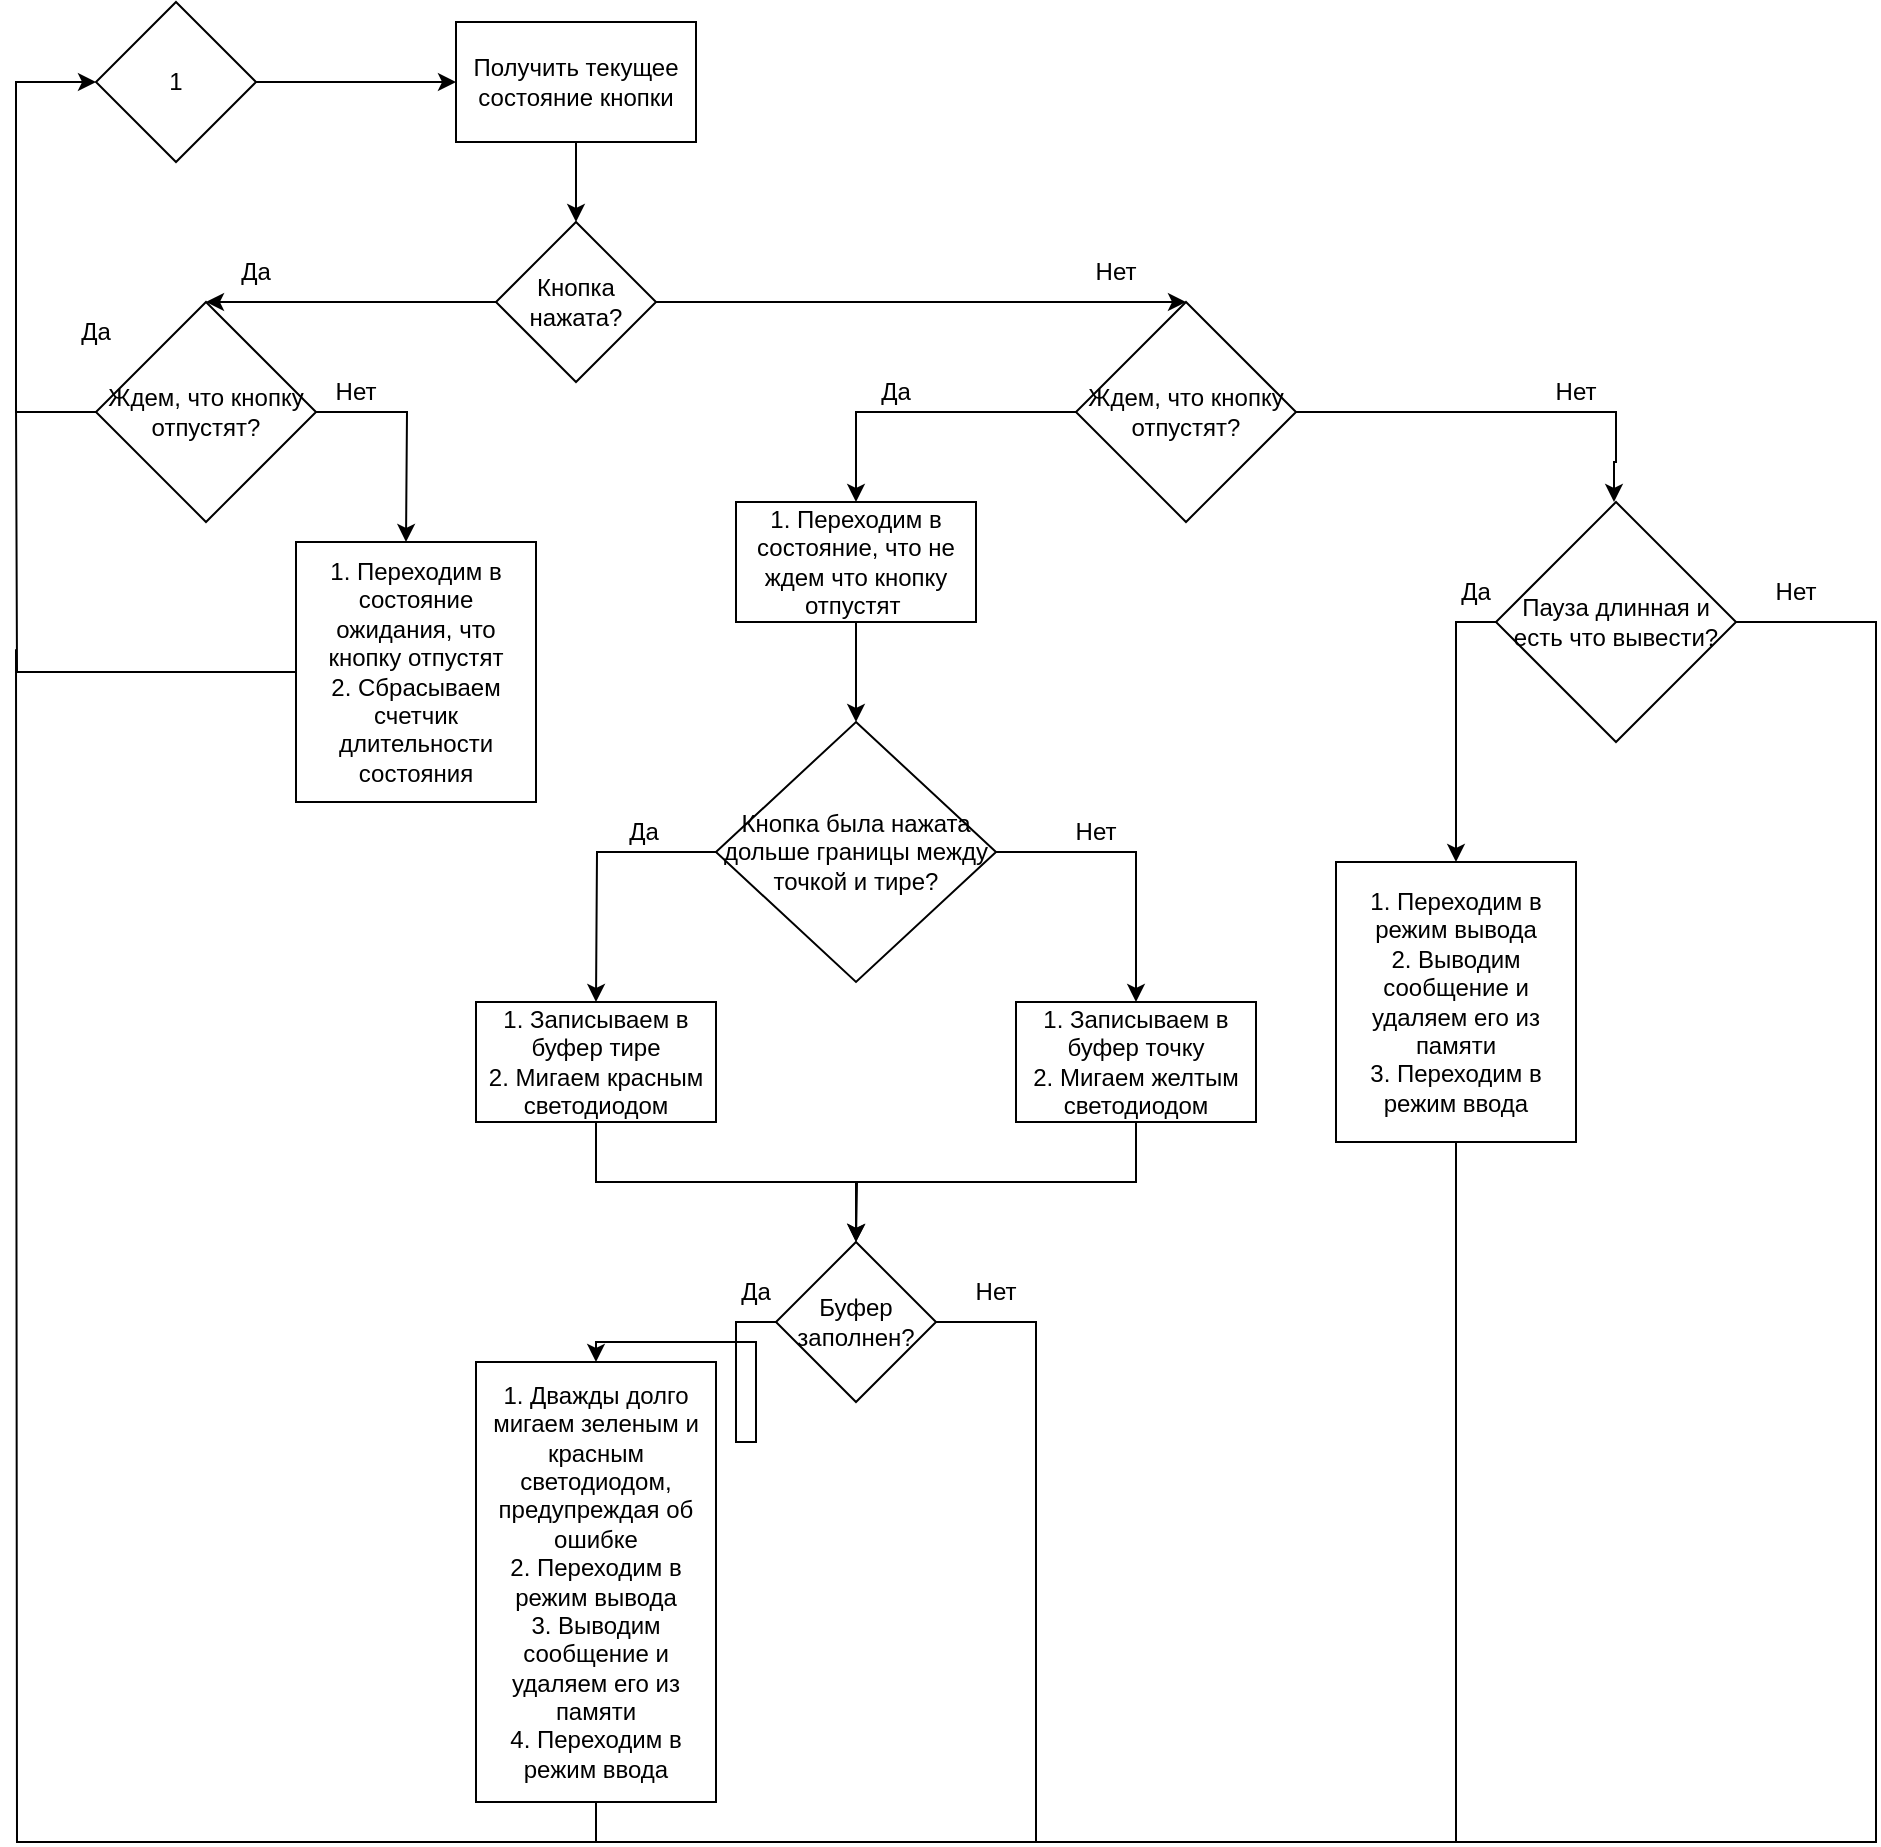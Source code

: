 <mxfile version="22.0.4" type="device">
  <diagram id="1YZkVDQkq2lsI2-UdFle" name="Страница — 1">
    <mxGraphModel dx="840" dy="434" grid="1" gridSize="10" guides="1" tooltips="1" connect="1" arrows="1" fold="1" page="1" pageScale="1" pageWidth="827" pageHeight="1169" math="0" shadow="0">
      <root>
        <mxCell id="0" />
        <mxCell id="1" parent="0" />
        <mxCell id="vsbV7NBmptpupJyhPPDP-6" value="" style="edgeStyle=orthogonalEdgeStyle;rounded=0;orthogonalLoop=1;jettySize=auto;html=1;" edge="1" parent="1" source="vsbV7NBmptpupJyhPPDP-4" target="vsbV7NBmptpupJyhPPDP-5">
          <mxGeometry relative="1" as="geometry" />
        </mxCell>
        <mxCell id="vsbV7NBmptpupJyhPPDP-4" value="1" style="rhombus;whiteSpace=wrap;html=1;" vertex="1" parent="1">
          <mxGeometry x="140" y="70" width="80" height="80" as="geometry" />
        </mxCell>
        <mxCell id="vsbV7NBmptpupJyhPPDP-8" value="" style="edgeStyle=orthogonalEdgeStyle;rounded=0;orthogonalLoop=1;jettySize=auto;html=1;" edge="1" parent="1" source="vsbV7NBmptpupJyhPPDP-5" target="vsbV7NBmptpupJyhPPDP-7">
          <mxGeometry relative="1" as="geometry" />
        </mxCell>
        <mxCell id="vsbV7NBmptpupJyhPPDP-5" value="Получить текущее состояние кнопки" style="rounded=0;whiteSpace=wrap;html=1;" vertex="1" parent="1">
          <mxGeometry x="320" y="80" width="120" height="60" as="geometry" />
        </mxCell>
        <mxCell id="vsbV7NBmptpupJyhPPDP-11" value="" style="edgeStyle=orthogonalEdgeStyle;rounded=0;orthogonalLoop=1;jettySize=auto;html=1;entryX=0.5;entryY=0;entryDx=0;entryDy=0;" edge="1" parent="1" source="vsbV7NBmptpupJyhPPDP-7" target="vsbV7NBmptpupJyhPPDP-9">
          <mxGeometry relative="1" as="geometry">
            <mxPoint x="500" y="240" as="targetPoint" />
            <Array as="points">
              <mxPoint x="540" y="220" />
              <mxPoint x="540" y="220" />
            </Array>
          </mxGeometry>
        </mxCell>
        <mxCell id="vsbV7NBmptpupJyhPPDP-13" value="" style="edgeStyle=orthogonalEdgeStyle;rounded=0;orthogonalLoop=1;jettySize=auto;html=1;entryX=0.5;entryY=0;entryDx=0;entryDy=0;" edge="1" parent="1" source="vsbV7NBmptpupJyhPPDP-7" target="vsbV7NBmptpupJyhPPDP-12">
          <mxGeometry relative="1" as="geometry">
            <Array as="points">
              <mxPoint x="240" y="220" />
              <mxPoint x="240" y="220" />
            </Array>
          </mxGeometry>
        </mxCell>
        <mxCell id="vsbV7NBmptpupJyhPPDP-7" value="Кнопка нажата?" style="rhombus;whiteSpace=wrap;html=1;rounded=0;" vertex="1" parent="1">
          <mxGeometry x="340" y="180" width="80" height="80" as="geometry" />
        </mxCell>
        <mxCell id="vsbV7NBmptpupJyhPPDP-30" value="" style="edgeStyle=orthogonalEdgeStyle;rounded=0;orthogonalLoop=1;jettySize=auto;html=1;" edge="1" parent="1" source="vsbV7NBmptpupJyhPPDP-9">
          <mxGeometry relative="1" as="geometry">
            <mxPoint x="899" y="320" as="targetPoint" />
            <Array as="points">
              <mxPoint x="900" y="275" />
              <mxPoint x="900" y="300" />
              <mxPoint x="899" y="300" />
            </Array>
          </mxGeometry>
        </mxCell>
        <mxCell id="vsbV7NBmptpupJyhPPDP-33" value="" style="edgeStyle=orthogonalEdgeStyle;rounded=0;orthogonalLoop=1;jettySize=auto;html=1;entryX=0.5;entryY=0;entryDx=0;entryDy=0;" edge="1" parent="1" source="vsbV7NBmptpupJyhPPDP-9" target="vsbV7NBmptpupJyhPPDP-32">
          <mxGeometry relative="1" as="geometry" />
        </mxCell>
        <mxCell id="vsbV7NBmptpupJyhPPDP-9" value="Ждем, что кнопку отпустят?" style="rhombus;whiteSpace=wrap;html=1;" vertex="1" parent="1">
          <mxGeometry x="630" y="220" width="110" height="110" as="geometry" />
        </mxCell>
        <mxCell id="vsbV7NBmptpupJyhPPDP-17" value="" style="edgeStyle=orthogonalEdgeStyle;rounded=0;orthogonalLoop=1;jettySize=auto;html=1;entryX=0;entryY=0.5;entryDx=0;entryDy=0;exitX=0;exitY=0.5;exitDx=0;exitDy=0;" edge="1" parent="1" source="vsbV7NBmptpupJyhPPDP-12" target="vsbV7NBmptpupJyhPPDP-4">
          <mxGeometry relative="1" as="geometry">
            <mxPoint x="45" y="275" as="targetPoint" />
            <Array as="points">
              <mxPoint x="100" y="275" />
              <mxPoint x="100" y="110" />
            </Array>
          </mxGeometry>
        </mxCell>
        <mxCell id="vsbV7NBmptpupJyhPPDP-24" value="" style="edgeStyle=orthogonalEdgeStyle;rounded=0;orthogonalLoop=1;jettySize=auto;html=1;" edge="1" parent="1" source="vsbV7NBmptpupJyhPPDP-12">
          <mxGeometry relative="1" as="geometry">
            <mxPoint x="295" y="340" as="targetPoint" />
          </mxGeometry>
        </mxCell>
        <mxCell id="vsbV7NBmptpupJyhPPDP-12" value="Ждем, что кнопку отпустят?" style="rhombus;whiteSpace=wrap;html=1;" vertex="1" parent="1">
          <mxGeometry x="140" y="220" width="110" height="110" as="geometry" />
        </mxCell>
        <mxCell id="vsbV7NBmptpupJyhPPDP-14" value="Да" style="text;html=1;strokeColor=none;fillColor=none;align=center;verticalAlign=middle;whiteSpace=wrap;rounded=0;" vertex="1" parent="1">
          <mxGeometry x="190" y="190" width="60" height="30" as="geometry" />
        </mxCell>
        <mxCell id="vsbV7NBmptpupJyhPPDP-15" value="Нет" style="text;html=1;strokeColor=none;fillColor=none;align=center;verticalAlign=middle;whiteSpace=wrap;rounded=0;" vertex="1" parent="1">
          <mxGeometry x="620" y="190" width="60" height="30" as="geometry" />
        </mxCell>
        <mxCell id="vsbV7NBmptpupJyhPPDP-18" value="Да" style="text;html=1;strokeColor=none;fillColor=none;align=center;verticalAlign=middle;whiteSpace=wrap;rounded=0;" vertex="1" parent="1">
          <mxGeometry x="110" y="220" width="60" height="30" as="geometry" />
        </mxCell>
        <mxCell id="vsbV7NBmptpupJyhPPDP-28" value="" style="edgeStyle=orthogonalEdgeStyle;rounded=0;orthogonalLoop=1;jettySize=auto;html=1;endArrow=none;endFill=0;" edge="1" parent="1" source="vsbV7NBmptpupJyhPPDP-20">
          <mxGeometry relative="1" as="geometry">
            <mxPoint x="100" y="270" as="targetPoint" />
          </mxGeometry>
        </mxCell>
        <mxCell id="vsbV7NBmptpupJyhPPDP-20" value="1. Переходим в состояние ожидания, что кнопку отпустят&lt;br&gt;2. Сбрасываем счетчик длительности состояния" style="rounded=0;whiteSpace=wrap;html=1;" vertex="1" parent="1">
          <mxGeometry x="240" y="340" width="120" height="130" as="geometry" />
        </mxCell>
        <mxCell id="vsbV7NBmptpupJyhPPDP-25" value="Нет" style="text;html=1;strokeColor=none;fillColor=none;align=center;verticalAlign=middle;whiteSpace=wrap;rounded=0;" vertex="1" parent="1">
          <mxGeometry x="240" y="250" width="60" height="30" as="geometry" />
        </mxCell>
        <mxCell id="vsbV7NBmptpupJyhPPDP-41" value="" style="edgeStyle=orthogonalEdgeStyle;rounded=0;orthogonalLoop=1;jettySize=auto;html=1;" edge="1" parent="1" source="vsbV7NBmptpupJyhPPDP-32" target="vsbV7NBmptpupJyhPPDP-40">
          <mxGeometry relative="1" as="geometry" />
        </mxCell>
        <mxCell id="vsbV7NBmptpupJyhPPDP-32" value="1. Переходим в состояние, что не ждем что кнопку отпустят&amp;nbsp;" style="whiteSpace=wrap;html=1;" vertex="1" parent="1">
          <mxGeometry x="460" y="320" width="120" height="60" as="geometry" />
        </mxCell>
        <mxCell id="vsbV7NBmptpupJyhPPDP-34" value="Да" style="text;html=1;strokeColor=none;fillColor=none;align=center;verticalAlign=middle;whiteSpace=wrap;rounded=0;" vertex="1" parent="1">
          <mxGeometry x="510" y="250" width="60" height="30" as="geometry" />
        </mxCell>
        <mxCell id="vsbV7NBmptpupJyhPPDP-35" value="Нет" style="text;html=1;strokeColor=none;fillColor=none;align=center;verticalAlign=middle;whiteSpace=wrap;rounded=0;" vertex="1" parent="1">
          <mxGeometry x="850" y="250" width="60" height="30" as="geometry" />
        </mxCell>
        <mxCell id="vsbV7NBmptpupJyhPPDP-38" value="" style="edgeStyle=orthogonalEdgeStyle;rounded=0;orthogonalLoop=1;jettySize=auto;html=1;exitX=0;exitY=0.5;exitDx=0;exitDy=0;" edge="1" parent="1" source="vsbV7NBmptpupJyhPPDP-36" target="vsbV7NBmptpupJyhPPDP-37">
          <mxGeometry relative="1" as="geometry">
            <mxPoint x="820" y="380" as="sourcePoint" />
          </mxGeometry>
        </mxCell>
        <mxCell id="vsbV7NBmptpupJyhPPDP-59" value="" style="edgeStyle=orthogonalEdgeStyle;rounded=0;orthogonalLoop=1;jettySize=auto;html=1;endArrow=none;endFill=0;" edge="1" parent="1" source="vsbV7NBmptpupJyhPPDP-36">
          <mxGeometry relative="1" as="geometry">
            <mxPoint x="820" y="990" as="targetPoint" />
            <Array as="points">
              <mxPoint x="1030" y="380" />
              <mxPoint x="1030" y="990" />
            </Array>
          </mxGeometry>
        </mxCell>
        <mxCell id="vsbV7NBmptpupJyhPPDP-36" value="Пауза длинная и есть что вывести?" style="rhombus;whiteSpace=wrap;html=1;" vertex="1" parent="1">
          <mxGeometry x="840" y="320" width="120" height="120" as="geometry" />
        </mxCell>
        <mxCell id="vsbV7NBmptpupJyhPPDP-66" value="" style="edgeStyle=orthogonalEdgeStyle;rounded=0;orthogonalLoop=1;jettySize=auto;html=1;endArrow=none;endFill=0;" edge="1" parent="1" source="vsbV7NBmptpupJyhPPDP-37">
          <mxGeometry relative="1" as="geometry">
            <mxPoint x="610" y="990" as="targetPoint" />
            <Array as="points">
              <mxPoint x="820" y="990" />
            </Array>
          </mxGeometry>
        </mxCell>
        <mxCell id="vsbV7NBmptpupJyhPPDP-37" value="1. Переходим в режим вывода&lt;br&gt;2. Выводим сообщение и удаляем его из памяти&lt;br&gt;3. Переходим в режим ввода" style="whiteSpace=wrap;html=1;" vertex="1" parent="1">
          <mxGeometry x="760" y="500" width="120" height="140" as="geometry" />
        </mxCell>
        <mxCell id="vsbV7NBmptpupJyhPPDP-39" value="Да" style="text;html=1;strokeColor=none;fillColor=none;align=center;verticalAlign=middle;whiteSpace=wrap;rounded=0;" vertex="1" parent="1">
          <mxGeometry x="800" y="350" width="60" height="30" as="geometry" />
        </mxCell>
        <mxCell id="vsbV7NBmptpupJyhPPDP-42" value="" style="edgeStyle=orthogonalEdgeStyle;rounded=0;orthogonalLoop=1;jettySize=auto;html=1;" edge="1" parent="1" source="vsbV7NBmptpupJyhPPDP-40">
          <mxGeometry relative="1" as="geometry">
            <mxPoint x="390" y="570" as="targetPoint" />
          </mxGeometry>
        </mxCell>
        <mxCell id="vsbV7NBmptpupJyhPPDP-47" value="" style="edgeStyle=orthogonalEdgeStyle;rounded=0;orthogonalLoop=1;jettySize=auto;html=1;" edge="1" parent="1" source="vsbV7NBmptpupJyhPPDP-40" target="vsbV7NBmptpupJyhPPDP-46">
          <mxGeometry relative="1" as="geometry" />
        </mxCell>
        <mxCell id="vsbV7NBmptpupJyhPPDP-40" value="Кнопка была нажата дольше границы между точкой и тире?" style="rhombus;whiteSpace=wrap;html=1;" vertex="1" parent="1">
          <mxGeometry x="450" y="430" width="140" height="130" as="geometry" />
        </mxCell>
        <mxCell id="vsbV7NBmptpupJyhPPDP-51" value="" style="edgeStyle=orthogonalEdgeStyle;rounded=0;orthogonalLoop=1;jettySize=auto;html=1;entryX=0.5;entryY=0;entryDx=0;entryDy=0;exitX=0.5;exitY=1;exitDx=0;exitDy=0;" edge="1" parent="1" source="vsbV7NBmptpupJyhPPDP-44" target="vsbV7NBmptpupJyhPPDP-49">
          <mxGeometry relative="1" as="geometry">
            <mxPoint x="390" y="710" as="targetPoint" />
          </mxGeometry>
        </mxCell>
        <mxCell id="vsbV7NBmptpupJyhPPDP-44" value="1. Записываем в буфер тире&lt;br&gt;2. Мигаем красным светодиодом" style="rounded=0;whiteSpace=wrap;html=1;" vertex="1" parent="1">
          <mxGeometry x="330" y="570" width="120" height="60" as="geometry" />
        </mxCell>
        <mxCell id="vsbV7NBmptpupJyhPPDP-45" value="Да" style="text;html=1;strokeColor=none;fillColor=none;align=center;verticalAlign=middle;whiteSpace=wrap;rounded=0;" vertex="1" parent="1">
          <mxGeometry x="384" y="470" width="60" height="30" as="geometry" />
        </mxCell>
        <mxCell id="vsbV7NBmptpupJyhPPDP-53" value="" style="edgeStyle=orthogonalEdgeStyle;rounded=0;orthogonalLoop=1;jettySize=auto;html=1;exitX=0.5;exitY=1;exitDx=0;exitDy=0;" edge="1" parent="1" source="vsbV7NBmptpupJyhPPDP-46">
          <mxGeometry relative="1" as="geometry">
            <mxPoint x="520" y="690" as="targetPoint" />
          </mxGeometry>
        </mxCell>
        <mxCell id="vsbV7NBmptpupJyhPPDP-46" value="1. Записываем в буфер точку&lt;br&gt;2. Мигаем желтым светодиодом" style="whiteSpace=wrap;html=1;" vertex="1" parent="1">
          <mxGeometry x="600" y="570" width="120" height="60" as="geometry" />
        </mxCell>
        <mxCell id="vsbV7NBmptpupJyhPPDP-48" value="Нет" style="text;html=1;strokeColor=none;fillColor=none;align=center;verticalAlign=middle;whiteSpace=wrap;rounded=0;" vertex="1" parent="1">
          <mxGeometry x="610" y="470" width="60" height="30" as="geometry" />
        </mxCell>
        <mxCell id="vsbV7NBmptpupJyhPPDP-55" value="" style="edgeStyle=orthogonalEdgeStyle;rounded=0;orthogonalLoop=1;jettySize=auto;html=1;" edge="1" parent="1" source="vsbV7NBmptpupJyhPPDP-49" target="vsbV7NBmptpupJyhPPDP-54">
          <mxGeometry relative="1" as="geometry">
            <Array as="points">
              <mxPoint x="460" y="730" />
              <mxPoint x="460" y="790" />
              <mxPoint x="470" y="790" />
              <mxPoint x="470" y="740" />
              <mxPoint x="390" y="740" />
            </Array>
          </mxGeometry>
        </mxCell>
        <mxCell id="vsbV7NBmptpupJyhPPDP-62" value="" style="edgeStyle=orthogonalEdgeStyle;rounded=0;orthogonalLoop=1;jettySize=auto;html=1;endArrow=none;endFill=0;" edge="1" parent="1" source="vsbV7NBmptpupJyhPPDP-49">
          <mxGeometry relative="1" as="geometry">
            <mxPoint x="390" y="990" as="targetPoint" />
            <Array as="points">
              <mxPoint x="610" y="730" />
              <mxPoint x="610" y="990" />
            </Array>
          </mxGeometry>
        </mxCell>
        <mxCell id="vsbV7NBmptpupJyhPPDP-49" value="Буфер заполнен?" style="rhombus;whiteSpace=wrap;html=1;" vertex="1" parent="1">
          <mxGeometry x="480" y="690" width="80" height="80" as="geometry" />
        </mxCell>
        <mxCell id="vsbV7NBmptpupJyhPPDP-57" value="" style="edgeStyle=orthogonalEdgeStyle;rounded=0;orthogonalLoop=1;jettySize=auto;html=1;exitX=0.5;exitY=1;exitDx=0;exitDy=0;endArrow=none;endFill=0;" edge="1" parent="1" source="vsbV7NBmptpupJyhPPDP-54">
          <mxGeometry relative="1" as="geometry">
            <mxPoint x="100" y="393.6" as="targetPoint" />
          </mxGeometry>
        </mxCell>
        <mxCell id="vsbV7NBmptpupJyhPPDP-54" value="1. Дважды долго мигаем зеленым и красным светодиодом, предупреждая об ошибке&lt;br&gt;2. Переходим в режим вывода&lt;br&gt;3. Выводим сообщение и удаляем его из памяти&lt;br&gt;4. Переходим в режим ввода" style="whiteSpace=wrap;html=1;" vertex="1" parent="1">
          <mxGeometry x="330" y="750" width="120" height="220" as="geometry" />
        </mxCell>
        <mxCell id="vsbV7NBmptpupJyhPPDP-60" value="Нет" style="text;html=1;strokeColor=none;fillColor=none;align=center;verticalAlign=middle;whiteSpace=wrap;rounded=0;" vertex="1" parent="1">
          <mxGeometry x="960" y="350" width="60" height="30" as="geometry" />
        </mxCell>
        <mxCell id="vsbV7NBmptpupJyhPPDP-63" value="Да" style="text;html=1;strokeColor=none;fillColor=none;align=center;verticalAlign=middle;whiteSpace=wrap;rounded=0;" vertex="1" parent="1">
          <mxGeometry x="440" y="700" width="60" height="30" as="geometry" />
        </mxCell>
        <mxCell id="vsbV7NBmptpupJyhPPDP-64" value="Нет" style="text;html=1;strokeColor=none;fillColor=none;align=center;verticalAlign=middle;whiteSpace=wrap;rounded=0;" vertex="1" parent="1">
          <mxGeometry x="560" y="700" width="60" height="30" as="geometry" />
        </mxCell>
      </root>
    </mxGraphModel>
  </diagram>
</mxfile>

